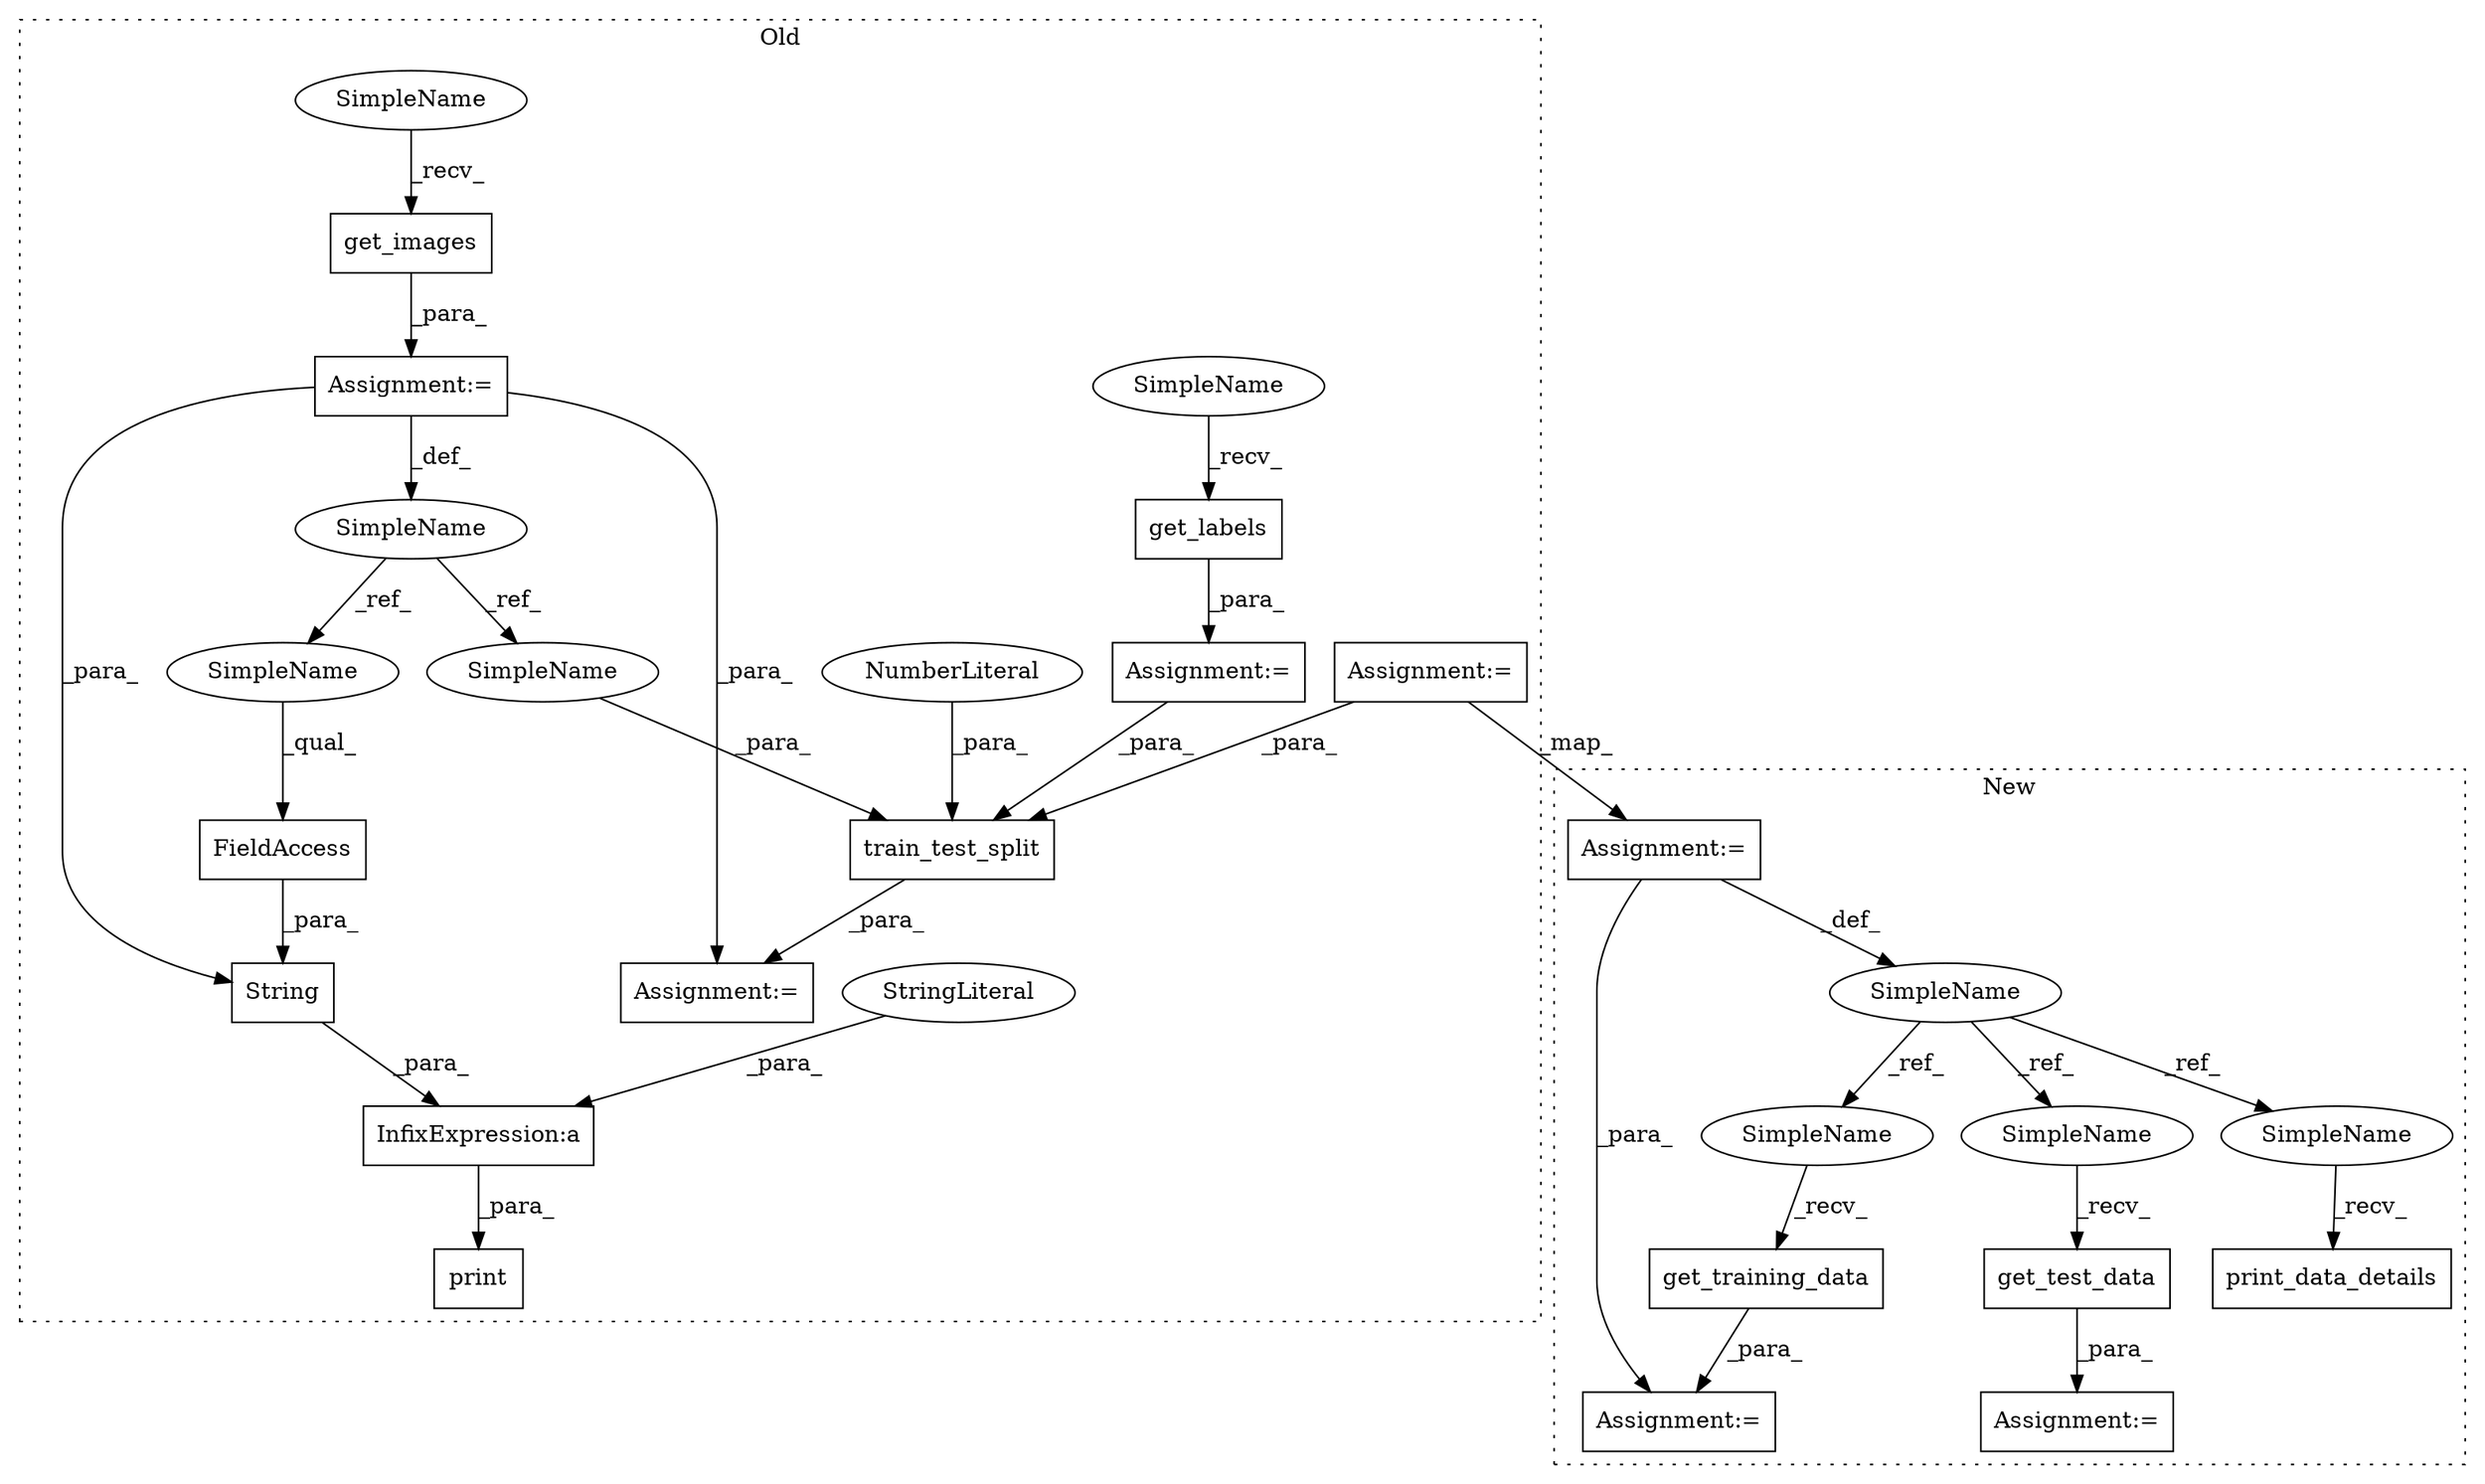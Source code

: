 digraph G {
subgraph cluster0 {
1 [label="get_labels" a="32" s="1303" l="12" shape="box"];
5 [label="train_test_split" a="32" s="1583,1640" l="17,1" shape="box"];
6 [label="NumberLiteral" a="34" s="1631" l="2" shape="ellipse"];
7 [label="SimpleName" a="42" s="1321" l="6" shape="ellipse"];
8 [label="FieldAccess" a="22" s="1410" l="12" shape="box"];
9 [label="String" a="32" s="1403,1422" l="7,1" shape="box"];
10 [label="InfixExpression:a" a="27" s="1400" l="3" shape="box"];
11 [label="print" a="32" s="1375,1423" l="6,1" shape="box"];
12 [label="StringLiteral" a="45" s="1381" l="19" shape="ellipse"];
13 [label="Assignment:=" a="7" s="1294" l="1" shape="box"];
14 [label="Assignment:=" a="7" s="1327" l="1" shape="box"];
15 [label="Assignment:=" a="7" s="1581" l="2" shape="box"];
17 [label="get_images" a="32" s="1336" l="12" shape="box"];
19 [label="Assignment:=" a="7" s="1500" l="1" shape="box"];
22 [label="SimpleName" a="42" s="1410" l="6" shape="ellipse"];
23 [label="SimpleName" a="42" s="1600" l="6" shape="ellipse"];
27 [label="SimpleName" a="42" s="1295" l="7" shape="ellipse"];
28 [label="SimpleName" a="42" s="1328" l="7" shape="ellipse"];
label = "Old";
style="dotted";
}
subgraph cluster1 {
2 [label="print_data_details" a="32" s="1419" l="20" shape="box"];
3 [label="SimpleName" a="42" s="1353" l="7" shape="ellipse"];
4 [label="get_training_data" a="32" s="1551" l="19" shape="box"];
16 [label="Assignment:=" a="7" s="1541" l="2" shape="box"];
18 [label="Assignment:=" a="7" s="892" l="1" shape="box"];
20 [label="Assignment:=" a="7" s="1678" l="2" shape="box"];
21 [label="get_test_data" a="32" s="1688" l="15" shape="box"];
24 [label="SimpleName" a="42" s="1411" l="7" shape="ellipse"];
25 [label="SimpleName" a="42" s="1543" l="7" shape="ellipse"];
26 [label="SimpleName" a="42" s="1680" l="7" shape="ellipse"];
label = "New";
style="dotted";
}
1 -> 13 [label="_para_"];
3 -> 26 [label="_ref_"];
3 -> 24 [label="_ref_"];
3 -> 25 [label="_ref_"];
4 -> 16 [label="_para_"];
5 -> 15 [label="_para_"];
6 -> 5 [label="_para_"];
7 -> 23 [label="_ref_"];
7 -> 22 [label="_ref_"];
8 -> 9 [label="_para_"];
9 -> 10 [label="_para_"];
10 -> 11 [label="_para_"];
12 -> 10 [label="_para_"];
13 -> 5 [label="_para_"];
14 -> 9 [label="_para_"];
14 -> 7 [label="_def_"];
14 -> 15 [label="_para_"];
17 -> 14 [label="_para_"];
18 -> 3 [label="_def_"];
18 -> 16 [label="_para_"];
19 -> 5 [label="_para_"];
19 -> 18 [label="_map_"];
21 -> 20 [label="_para_"];
22 -> 8 [label="_qual_"];
23 -> 5 [label="_para_"];
24 -> 2 [label="_recv_"];
25 -> 4 [label="_recv_"];
26 -> 21 [label="_recv_"];
27 -> 1 [label="_recv_"];
28 -> 17 [label="_recv_"];
}